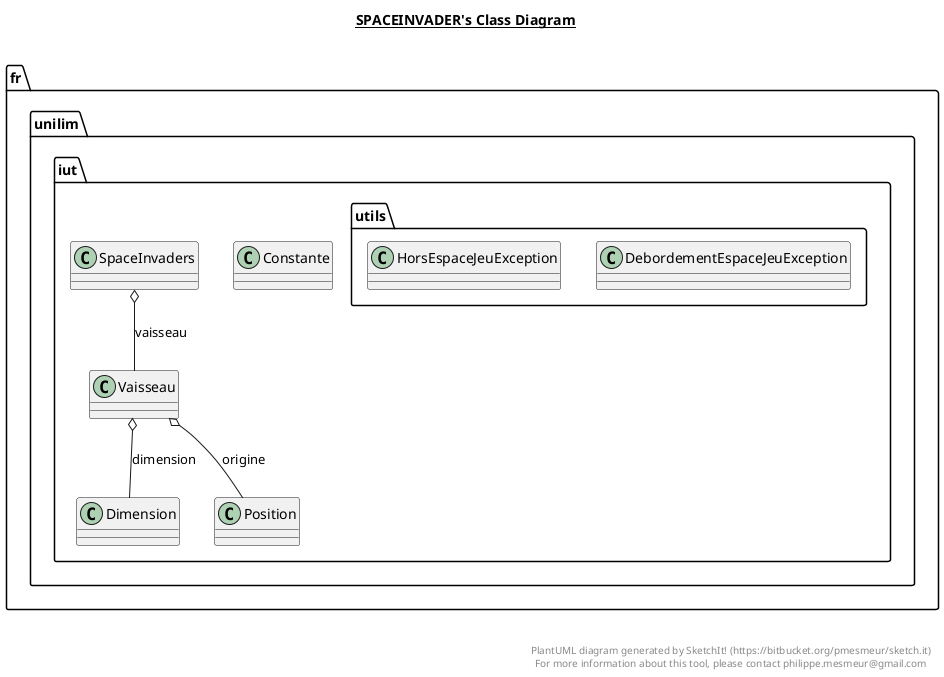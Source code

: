 @startuml

title __SPACEINVADER's Class Diagram__\n

  namespace fr.unilim.iut {
    class fr.unilim.iut.Constante {
    }
  }
  

  namespace fr.unilim.iut {
    class fr.unilim.iut.Dimension {
    }
  }
  

  namespace fr.unilim.iut {
    class fr.unilim.iut.Position {
    }
  }
  

  namespace fr.unilim.iut {
    class fr.unilim.iut.SpaceInvaders {
    }
  }
  

  namespace fr.unilim.iut {
    class fr.unilim.iut.Vaisseau {
    }
  }
  

  namespace fr.unilim.iut {
    namespace utils {
      class fr.unilim.iut.utils.DebordementEspaceJeuException {
      }
    }
  }
  

  namespace fr.unilim.iut {
    namespace utils {
      class fr.unilim.iut.utils.HorsEspaceJeuException {
      }
    }
  }
  

  fr.unilim.iut.SpaceInvaders o-- fr.unilim.iut.Vaisseau : vaisseau
  fr.unilim.iut.Vaisseau o-- fr.unilim.iut.Dimension : dimension
  fr.unilim.iut.Vaisseau o-- fr.unilim.iut.Position : origine


right footer


PlantUML diagram generated by SketchIt! (https://bitbucket.org/pmesmeur/sketch.it)
For more information about this tool, please contact philippe.mesmeur@gmail.com
endfooter

@enduml
